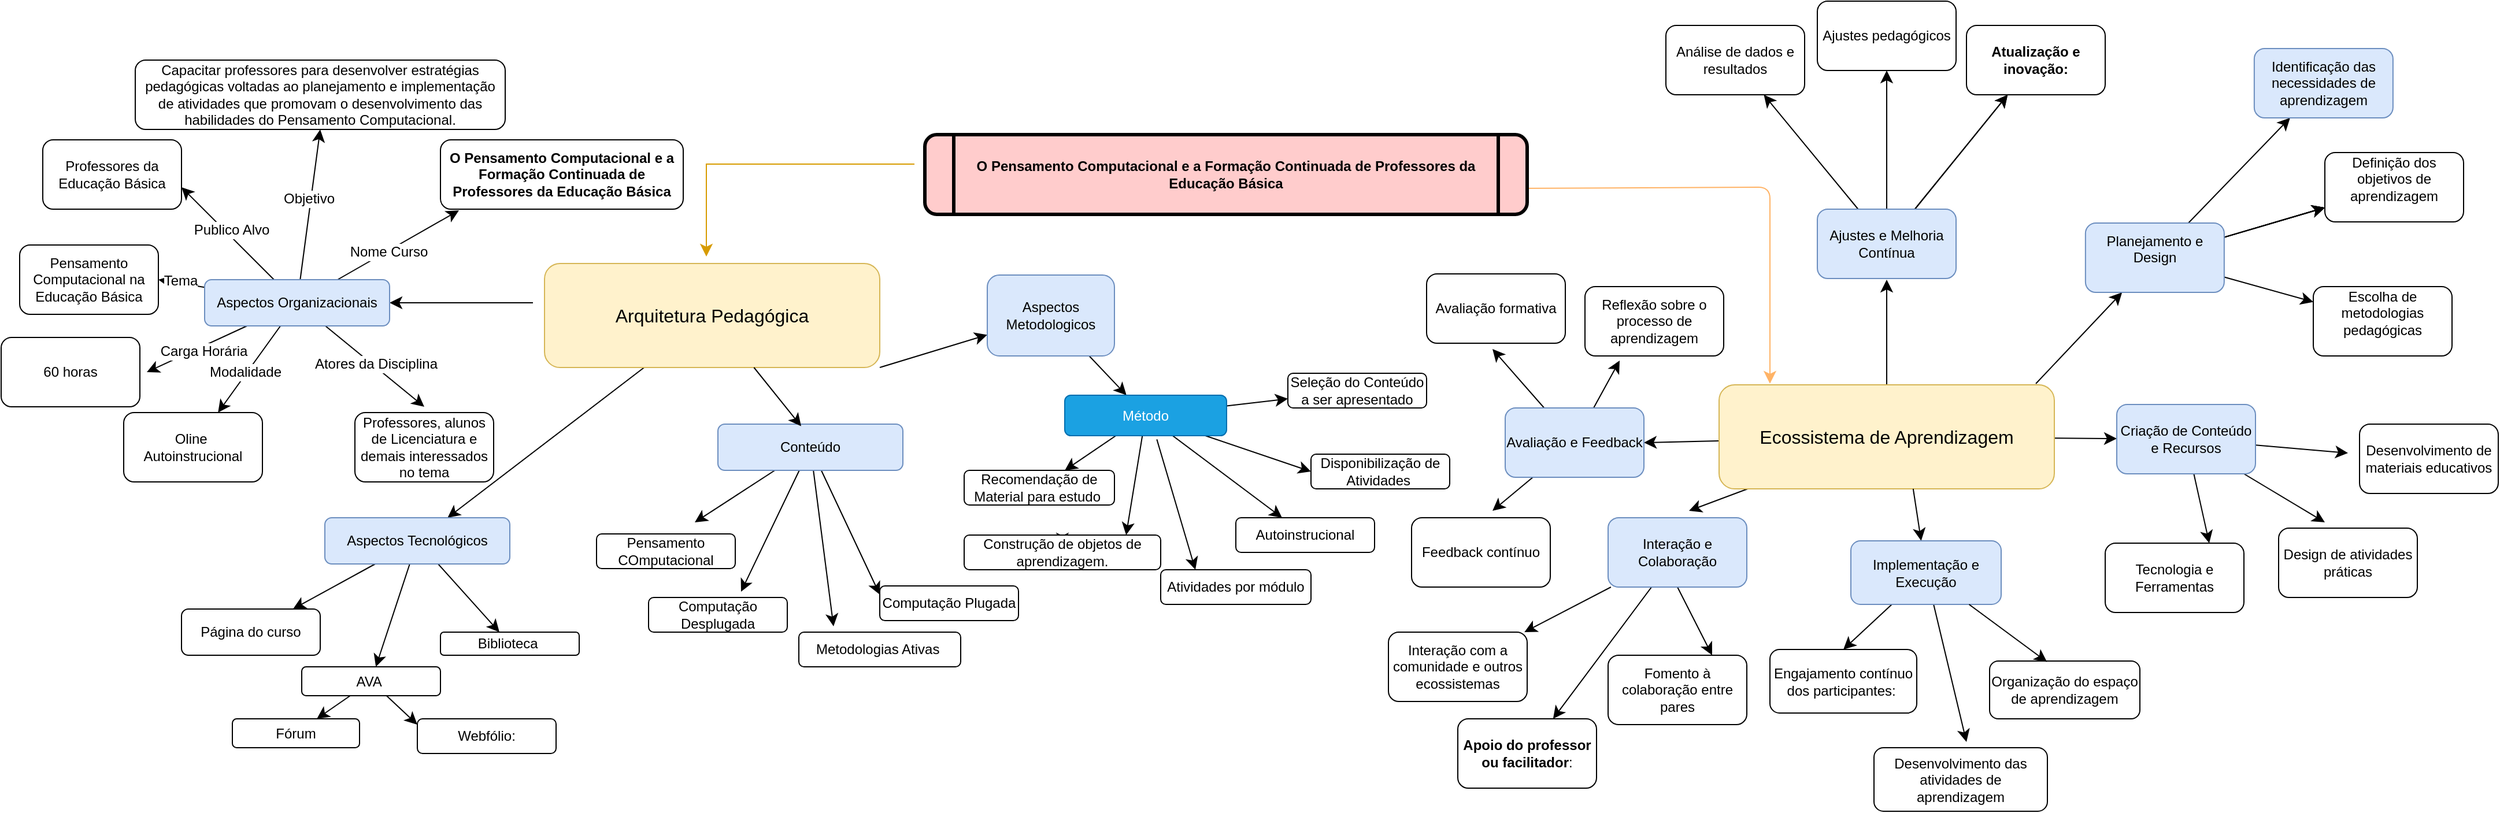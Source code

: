 <mxfile version="25.0.3">
  <diagram name="Page-1" id="c7558073-3199-34d8-9f00-42111426c3f3">
    <mxGraphModel dx="2702" dy="1741" grid="1" gridSize="10" guides="1" tooltips="1" connect="1" arrows="1" fold="1" page="1" pageScale="1" pageWidth="826" pageHeight="1169" background="none" math="0" shadow="0">
      <root>
        <mxCell id="0" />
        <mxCell id="1" parent="0" />
        <mxCell id="SkKkJVJDw8LlTHJwV8wK-248" style="edgeStyle=none;curved=0;rounded=1;orthogonalLoop=1;jettySize=auto;html=1;fontSize=12;startSize=8;endSize=8;jumpSize=15;strokeColor=#FFB366;" edge="1" parent="1">
          <mxGeometry relative="1" as="geometry">
            <mxPoint x="580" y="-570" as="targetPoint" />
            <mxPoint x="360" y="-739" as="sourcePoint" />
            <Array as="points">
              <mxPoint x="580" y="-740" />
            </Array>
          </mxGeometry>
        </mxCell>
        <mxCell id="SkKkJVJDw8LlTHJwV8wK-280" style="edgeStyle=none;curved=0;rounded=0;orthogonalLoop=1;jettySize=auto;html=1;fontSize=12;startSize=8;endSize=8;fillColor=#ffe6cc;strokeColor=#D79B00;jumpSize=15;" edge="1" parent="1">
          <mxGeometry relative="1" as="geometry">
            <mxPoint x="-340" y="-680" as="targetPoint" />
            <mxPoint x="-160" y="-760" as="sourcePoint" />
            <Array as="points">
              <mxPoint x="-340" y="-760" />
            </Array>
          </mxGeometry>
        </mxCell>
        <mxCell id="5" value="O Pensamento Computacional e a Formação Continuada de Professores da Educação Básica" style="shape=process;whiteSpace=wrap;align=center;verticalAlign=middle;size=0.048;fontStyle=1;strokeWidth=3;fillColor=#FFCCCC;rounded=1;" parent="1" vertex="1">
          <mxGeometry x="-151" y="-785.5" width="521" height="69" as="geometry" />
        </mxCell>
        <mxCell id="SkKkJVJDw8LlTHJwV8wK-193" style="edgeStyle=none;curved=1;rounded=1;orthogonalLoop=1;jettySize=auto;html=1;fontSize=12;startSize=8;endSize=8;" edge="1" parent="1" target="SkKkJVJDw8LlTHJwV8wK-194">
          <mxGeometry relative="1" as="geometry">
            <mxPoint x="912.93" y="-567" as="targetPoint" />
            <mxPoint x="810" y="-570" as="sourcePoint" />
          </mxGeometry>
        </mxCell>
        <mxCell id="SkKkJVJDw8LlTHJwV8wK-197" style="edgeStyle=none;curved=1;rounded=1;orthogonalLoop=1;jettySize=auto;html=1;fontSize=12;startSize=8;endSize=8;" edge="1" parent="1" source="SkKkJVJDw8LlTHJwV8wK-104" target="SkKkJVJDw8LlTHJwV8wK-198">
          <mxGeometry relative="1" as="geometry">
            <mxPoint x="780" y="-417" as="targetPoint" />
          </mxGeometry>
        </mxCell>
        <mxCell id="SkKkJVJDw8LlTHJwV8wK-201" style="edgeStyle=none;curved=1;rounded=1;orthogonalLoop=1;jettySize=auto;html=1;fontSize=12;startSize=8;endSize=8;entryX=1;entryY=0.5;entryDx=0;entryDy=0;" edge="1" parent="1" source="SkKkJVJDw8LlTHJwV8wK-104" target="SkKkJVJDw8LlTHJwV8wK-202">
          <mxGeometry relative="1" as="geometry">
            <mxPoint x="483" y="-498.87" as="targetPoint" />
          </mxGeometry>
        </mxCell>
        <mxCell id="SkKkJVJDw8LlTHJwV8wK-257" style="edgeStyle=none;curved=1;rounded=1;orthogonalLoop=1;jettySize=auto;html=1;fontSize=12;startSize=8;endSize=8;" edge="1" parent="1" source="SkKkJVJDw8LlTHJwV8wK-104">
          <mxGeometry relative="1" as="geometry">
            <mxPoint x="510" y="-460" as="targetPoint" />
          </mxGeometry>
        </mxCell>
        <mxCell id="SkKkJVJDw8LlTHJwV8wK-264" style="edgeStyle=none;curved=1;rounded=1;orthogonalLoop=1;jettySize=auto;html=1;fontSize=12;startSize=8;endSize=8;" edge="1" parent="1" source="SkKkJVJDw8LlTHJwV8wK-104">
          <mxGeometry relative="1" as="geometry">
            <mxPoint x="681" y="-660" as="targetPoint" />
          </mxGeometry>
        </mxCell>
        <mxCell id="SkKkJVJDw8LlTHJwV8wK-104" value="Ecossistema de Aprendizagem" style="text;strokeColor=#d6b656;fillColor=#fff2cc;html=1;align=center;verticalAlign=middle;whiteSpace=wrap;rounded=1;fontSize=16;" vertex="1" parent="1">
          <mxGeometry x="536" y="-569" width="290" height="90" as="geometry" />
        </mxCell>
        <mxCell id="SkKkJVJDw8LlTHJwV8wK-106" style="edgeStyle=none;curved=1;rounded=1;orthogonalLoop=1;jettySize=auto;html=1;fontSize=12;startSize=8;endSize=8;exitX=1;exitY=1;exitDx=0;exitDy=0;" edge="1" parent="1" source="SkKkJVJDw8LlTHJwV8wK-105" target="SkKkJVJDw8LlTHJwV8wK-107">
          <mxGeometry relative="1" as="geometry">
            <mxPoint x="-100" y="-460" as="targetPoint" />
            <mxPoint x="-26.842" y="-530" as="sourcePoint" />
          </mxGeometry>
        </mxCell>
        <mxCell id="SkKkJVJDw8LlTHJwV8wK-111" value="" style="edgeStyle=none;curved=1;rounded=1;orthogonalLoop=1;jettySize=auto;html=1;fontSize=12;startSize=8;endSize=8;" edge="1" parent="1" target="SkKkJVJDw8LlTHJwV8wK-108">
          <mxGeometry relative="1" as="geometry">
            <mxPoint x="-490" y="-640" as="sourcePoint" />
          </mxGeometry>
        </mxCell>
        <mxCell id="SkKkJVJDw8LlTHJwV8wK-191" style="edgeStyle=none;curved=1;rounded=1;orthogonalLoop=1;jettySize=auto;html=1;fontSize=12;startSize=8;endSize=8;" edge="1" parent="1" source="SkKkJVJDw8LlTHJwV8wK-105" target="SkKkJVJDw8LlTHJwV8wK-109">
          <mxGeometry relative="1" as="geometry">
            <mxPoint x="-460" y="-480" as="targetPoint" />
          </mxGeometry>
        </mxCell>
        <mxCell id="SkKkJVJDw8LlTHJwV8wK-105" value="Arquitetura Pedagógica" style="text;strokeColor=#d6b656;fillColor=#fff2cc;html=1;align=center;verticalAlign=middle;whiteSpace=wrap;rounded=1;fontSize=16;" vertex="1" parent="1">
          <mxGeometry x="-480" y="-674" width="290" height="90" as="geometry" />
        </mxCell>
        <mxCell id="SkKkJVJDw8LlTHJwV8wK-114" value="" style="edgeStyle=none;curved=1;rounded=1;orthogonalLoop=1;jettySize=auto;html=1;fontSize=12;startSize=8;endSize=8;" edge="1" parent="1" source="SkKkJVJDw8LlTHJwV8wK-107" target="SkKkJVJDw8LlTHJwV8wK-113">
          <mxGeometry relative="1" as="geometry" />
        </mxCell>
        <mxCell id="SkKkJVJDw8LlTHJwV8wK-107" value="Aspectos Metodologicos" style="rounded=1;whiteSpace=wrap;html=1;fillColor=#dae8fc;strokeColor=#6c8ebf;" vertex="1" parent="1">
          <mxGeometry x="-97" y="-664" width="110" height="70" as="geometry" />
        </mxCell>
        <mxCell id="SkKkJVJDw8LlTHJwV8wK-145" style="edgeStyle=none;curved=1;rounded=1;orthogonalLoop=1;jettySize=auto;html=1;fontSize=12;startSize=8;endSize=8;entryX=0.5;entryY=1;entryDx=0;entryDy=0;" edge="1" parent="1" source="SkKkJVJDw8LlTHJwV8wK-108" target="SkKkJVJDw8LlTHJwV8wK-146">
          <mxGeometry relative="1" as="geometry">
            <mxPoint x="-594" y="-780" as="targetPoint" />
          </mxGeometry>
        </mxCell>
        <mxCell id="SkKkJVJDw8LlTHJwV8wK-147" value="Objetivo" style="edgeLabel;html=1;align=center;verticalAlign=middle;resizable=0;points=[];fontSize=12;rounded=1;" vertex="1" connectable="0" parent="SkKkJVJDw8LlTHJwV8wK-145">
          <mxGeometry x="0.082" y="2" relative="1" as="geometry">
            <mxPoint as="offset" />
          </mxGeometry>
        </mxCell>
        <mxCell id="SkKkJVJDw8LlTHJwV8wK-148" style="edgeStyle=none;curved=1;rounded=1;orthogonalLoop=1;jettySize=auto;html=1;fontSize=12;startSize=8;endSize=8;" edge="1" parent="1" source="SkKkJVJDw8LlTHJwV8wK-108">
          <mxGeometry relative="1" as="geometry">
            <mxPoint x="-554" y="-720" as="targetPoint" />
          </mxGeometry>
        </mxCell>
        <mxCell id="SkKkJVJDw8LlTHJwV8wK-151" value="Nome Curso" style="edgeLabel;html=1;align=center;verticalAlign=middle;resizable=0;points=[];fontSize=12;rounded=1;" vertex="1" connectable="0" parent="SkKkJVJDw8LlTHJwV8wK-148">
          <mxGeometry x="-0.169" y="-1" relative="1" as="geometry">
            <mxPoint as="offset" />
          </mxGeometry>
        </mxCell>
        <mxCell id="SkKkJVJDw8LlTHJwV8wK-152" style="edgeStyle=none;curved=1;rounded=1;orthogonalLoop=1;jettySize=auto;html=1;fontSize=12;startSize=8;endSize=8;" edge="1" parent="1" source="SkKkJVJDw8LlTHJwV8wK-108">
          <mxGeometry relative="1" as="geometry">
            <mxPoint x="-794" y="-740" as="targetPoint" />
          </mxGeometry>
        </mxCell>
        <mxCell id="SkKkJVJDw8LlTHJwV8wK-153" value="Publico Alvo" style="edgeLabel;html=1;align=center;verticalAlign=middle;resizable=0;points=[];fontSize=12;rounded=1;" vertex="1" connectable="0" parent="SkKkJVJDw8LlTHJwV8wK-152">
          <mxGeometry x="-0.003" y="-4" relative="1" as="geometry">
            <mxPoint as="offset" />
          </mxGeometry>
        </mxCell>
        <mxCell id="SkKkJVJDw8LlTHJwV8wK-155" style="edgeStyle=none;curved=1;rounded=1;orthogonalLoop=1;jettySize=auto;html=1;fontSize=12;startSize=8;endSize=8;" edge="1" parent="1" source="SkKkJVJDw8LlTHJwV8wK-108">
          <mxGeometry relative="1" as="geometry">
            <mxPoint x="-824" y="-580" as="targetPoint" />
          </mxGeometry>
        </mxCell>
        <mxCell id="SkKkJVJDw8LlTHJwV8wK-156" value="Carga Horária" style="edgeLabel;html=1;align=center;verticalAlign=middle;resizable=0;points=[];fontSize=12;rounded=1;" vertex="1" connectable="0" parent="SkKkJVJDw8LlTHJwV8wK-155">
          <mxGeometry x="-0.085" y="4" relative="1" as="geometry">
            <mxPoint as="offset" />
          </mxGeometry>
        </mxCell>
        <mxCell id="SkKkJVJDw8LlTHJwV8wK-158" style="edgeStyle=none;curved=1;rounded=1;orthogonalLoop=1;jettySize=auto;html=1;fontSize=12;startSize=8;endSize=8;" edge="1" parent="1" source="SkKkJVJDw8LlTHJwV8wK-108" target="SkKkJVJDw8LlTHJwV8wK-159">
          <mxGeometry relative="1" as="geometry">
            <mxPoint x="-814" y="-540" as="targetPoint" />
          </mxGeometry>
        </mxCell>
        <mxCell id="SkKkJVJDw8LlTHJwV8wK-160" value="Modalidade" style="edgeLabel;html=1;align=center;verticalAlign=middle;resizable=0;points=[];fontSize=12;rounded=1;" vertex="1" connectable="0" parent="SkKkJVJDw8LlTHJwV8wK-158">
          <mxGeometry x="0.087" y="-2" relative="1" as="geometry">
            <mxPoint as="offset" />
          </mxGeometry>
        </mxCell>
        <mxCell id="SkKkJVJDw8LlTHJwV8wK-161" style="edgeStyle=none;curved=1;rounded=1;orthogonalLoop=1;jettySize=auto;html=1;fontSize=12;startSize=8;endSize=8;" edge="1" parent="1" source="SkKkJVJDw8LlTHJwV8wK-108">
          <mxGeometry relative="1" as="geometry">
            <mxPoint x="-584" y="-550" as="targetPoint" />
          </mxGeometry>
        </mxCell>
        <mxCell id="SkKkJVJDw8LlTHJwV8wK-162" value="Atores da Disciplina" style="edgeLabel;html=1;align=center;verticalAlign=middle;resizable=0;points=[];fontSize=12;rounded=1;" vertex="1" connectable="0" parent="SkKkJVJDw8LlTHJwV8wK-161">
          <mxGeometry x="-0.018" y="2" relative="1" as="geometry">
            <mxPoint as="offset" />
          </mxGeometry>
        </mxCell>
        <mxCell id="SkKkJVJDw8LlTHJwV8wK-166" style="edgeStyle=none;curved=1;rounded=1;orthogonalLoop=1;jettySize=auto;html=1;fontSize=12;startSize=8;endSize=8;entryX=1;entryY=0.5;entryDx=0;entryDy=0;" edge="1" parent="1" source="SkKkJVJDw8LlTHJwV8wK-108" target="SkKkJVJDw8LlTHJwV8wK-168">
          <mxGeometry relative="1" as="geometry">
            <mxPoint x="-814" y="-680" as="targetPoint" />
          </mxGeometry>
        </mxCell>
        <mxCell id="SkKkJVJDw8LlTHJwV8wK-167" value="Tema" style="edgeLabel;html=1;align=center;verticalAlign=middle;resizable=0;points=[];fontSize=12;rounded=1;" vertex="1" connectable="0" parent="SkKkJVJDw8LlTHJwV8wK-166">
          <mxGeometry x="0.093" y="-2" relative="1" as="geometry">
            <mxPoint as="offset" />
          </mxGeometry>
        </mxCell>
        <mxCell id="SkKkJVJDw8LlTHJwV8wK-108" value="Aspectos Organizacionais" style="rounded=1;whiteSpace=wrap;html=1;fillColor=#dae8fc;strokeColor=#6c8ebf;" vertex="1" parent="1">
          <mxGeometry x="-774" y="-660" width="160" height="40" as="geometry" />
        </mxCell>
        <mxCell id="SkKkJVJDw8LlTHJwV8wK-175" value="" style="edgeStyle=none;curved=1;rounded=1;orthogonalLoop=1;jettySize=auto;html=1;fontSize=12;startSize=8;endSize=8;" edge="1" parent="1" source="SkKkJVJDw8LlTHJwV8wK-109" target="SkKkJVJDw8LlTHJwV8wK-174">
          <mxGeometry relative="1" as="geometry" />
        </mxCell>
        <mxCell id="SkKkJVJDw8LlTHJwV8wK-181" style="edgeStyle=none;curved=1;rounded=1;orthogonalLoop=1;jettySize=auto;html=1;fontSize=12;startSize=8;endSize=8;" edge="1" parent="1" source="SkKkJVJDw8LlTHJwV8wK-109" target="SkKkJVJDw8LlTHJwV8wK-182">
          <mxGeometry relative="1" as="geometry">
            <mxPoint x="-440" y="-369" as="targetPoint" />
          </mxGeometry>
        </mxCell>
        <mxCell id="SkKkJVJDw8LlTHJwV8wK-183" style="edgeStyle=none;curved=1;rounded=1;orthogonalLoop=1;jettySize=auto;html=1;fontSize=12;startSize=8;endSize=8;" edge="1" parent="1" source="SkKkJVJDw8LlTHJwV8wK-109" target="SkKkJVJDw8LlTHJwV8wK-184">
          <mxGeometry relative="1" as="geometry">
            <mxPoint x="-720" y="-409" as="targetPoint" />
          </mxGeometry>
        </mxCell>
        <mxCell id="SkKkJVJDw8LlTHJwV8wK-109" value="Aspectos Tecnológicos" style="rounded=1;whiteSpace=wrap;html=1;fillColor=#dae8fc;strokeColor=#6c8ebf;" vertex="1" parent="1">
          <mxGeometry x="-670" y="-454" width="160" height="40" as="geometry" />
        </mxCell>
        <mxCell id="SkKkJVJDw8LlTHJwV8wK-131" value="" style="edgeStyle=none;curved=1;rounded=1;orthogonalLoop=1;jettySize=auto;html=1;fontSize=12;startSize=8;endSize=8;" edge="1" parent="1" source="SkKkJVJDw8LlTHJwV8wK-110">
          <mxGeometry relative="1" as="geometry">
            <mxPoint x="-350" y="-450" as="targetPoint" />
          </mxGeometry>
        </mxCell>
        <mxCell id="SkKkJVJDw8LlTHJwV8wK-140" style="edgeStyle=none;curved=1;rounded=1;orthogonalLoop=1;jettySize=auto;html=1;fontSize=12;startSize=8;endSize=8;" edge="1" parent="1" source="SkKkJVJDw8LlTHJwV8wK-110">
          <mxGeometry relative="1" as="geometry">
            <mxPoint x="-230" y="-360" as="targetPoint" />
          </mxGeometry>
        </mxCell>
        <mxCell id="SkKkJVJDw8LlTHJwV8wK-141" style="edgeStyle=none;curved=1;rounded=1;orthogonalLoop=1;jettySize=auto;html=1;fontSize=12;startSize=8;endSize=8;" edge="1" parent="1" source="SkKkJVJDw8LlTHJwV8wK-110">
          <mxGeometry relative="1" as="geometry">
            <mxPoint x="-310" y="-390" as="targetPoint" />
          </mxGeometry>
        </mxCell>
        <mxCell id="SkKkJVJDw8LlTHJwV8wK-143" style="edgeStyle=none;curved=1;rounded=1;orthogonalLoop=1;jettySize=auto;html=1;entryX=0;entryY=0.25;entryDx=0;entryDy=0;fontSize=12;startSize=8;endSize=8;" edge="1" parent="1" source="SkKkJVJDw8LlTHJwV8wK-110" target="SkKkJVJDw8LlTHJwV8wK-133">
          <mxGeometry relative="1" as="geometry" />
        </mxCell>
        <mxCell id="SkKkJVJDw8LlTHJwV8wK-110" value="Conteúdo" style="rounded=1;whiteSpace=wrap;html=1;fillColor=#dae8fc;strokeColor=#6c8ebf;" vertex="1" parent="1">
          <mxGeometry x="-330" y="-535" width="160" height="40" as="geometry" />
        </mxCell>
        <mxCell id="SkKkJVJDw8LlTHJwV8wK-116" value="" style="edgeStyle=none;curved=1;rounded=1;orthogonalLoop=1;jettySize=auto;html=1;fontSize=12;startSize=8;endSize=8;" edge="1" parent="1" source="SkKkJVJDw8LlTHJwV8wK-113" target="SkKkJVJDw8LlTHJwV8wK-115">
          <mxGeometry relative="1" as="geometry" />
        </mxCell>
        <mxCell id="SkKkJVJDw8LlTHJwV8wK-121" value="" style="edgeStyle=none;curved=1;rounded=1;orthogonalLoop=1;jettySize=auto;html=1;fontSize=12;startSize=8;endSize=8;" edge="1" parent="1" source="SkKkJVJDw8LlTHJwV8wK-113" target="SkKkJVJDw8LlTHJwV8wK-120">
          <mxGeometry relative="1" as="geometry" />
        </mxCell>
        <mxCell id="SkKkJVJDw8LlTHJwV8wK-123" value="" style="edgeStyle=none;curved=1;rounded=1;orthogonalLoop=1;jettySize=auto;html=1;fontSize=12;startSize=8;endSize=8;" edge="1" parent="1" source="SkKkJVJDw8LlTHJwV8wK-113" target="SkKkJVJDw8LlTHJwV8wK-122">
          <mxGeometry relative="1" as="geometry" />
        </mxCell>
        <mxCell id="SkKkJVJDw8LlTHJwV8wK-124" style="edgeStyle=none;curved=1;rounded=1;orthogonalLoop=1;jettySize=auto;html=1;fontSize=12;startSize=8;endSize=8;exitX=0.569;exitY=1.091;exitDx=0;exitDy=0;exitPerimeter=0;" edge="1" parent="1" source="SkKkJVJDw8LlTHJwV8wK-113">
          <mxGeometry relative="1" as="geometry">
            <mxPoint x="83" y="-409" as="targetPoint" />
          </mxGeometry>
        </mxCell>
        <mxCell id="SkKkJVJDw8LlTHJwV8wK-139" style="edgeStyle=none;curved=1;rounded=1;orthogonalLoop=1;jettySize=auto;html=1;entryX=0;entryY=0.5;entryDx=0;entryDy=0;fontSize=12;startSize=8;endSize=8;" edge="1" parent="1" source="SkKkJVJDw8LlTHJwV8wK-113" target="SkKkJVJDw8LlTHJwV8wK-117">
          <mxGeometry relative="1" as="geometry" />
        </mxCell>
        <mxCell id="SkKkJVJDw8LlTHJwV8wK-171" style="edgeStyle=none;curved=1;rounded=1;orthogonalLoop=1;jettySize=auto;html=1;fontSize=12;startSize=8;endSize=8;entryX=0.824;entryY=0;entryDx=0;entryDy=0;entryPerimeter=0;" edge="1" parent="1" source="SkKkJVJDw8LlTHJwV8wK-113" target="SkKkJVJDw8LlTHJwV8wK-173">
          <mxGeometry relative="1" as="geometry">
            <mxPoint x="-27" y="-369" as="targetPoint" />
          </mxGeometry>
        </mxCell>
        <mxCell id="SkKkJVJDw8LlTHJwV8wK-113" value="Método" style="whiteSpace=wrap;html=1;rounded=1;fillColor=#1ba1e2;strokeColor=#006EAF;fontColor=#ffffff;" vertex="1" parent="1">
          <mxGeometry x="-30" y="-560" width="140" height="35" as="geometry" />
        </mxCell>
        <mxCell id="SkKkJVJDw8LlTHJwV8wK-115" value="Autoinstrucional" style="whiteSpace=wrap;html=1;rounded=1;" vertex="1" parent="1">
          <mxGeometry x="118" y="-454" width="120" height="30" as="geometry" />
        </mxCell>
        <mxCell id="SkKkJVJDw8LlTHJwV8wK-117" value="Disponibilização de Atividades&amp;nbsp;" style="whiteSpace=wrap;html=1;rounded=1;" vertex="1" parent="1">
          <mxGeometry x="183" y="-509" width="120" height="30" as="geometry" />
        </mxCell>
        <mxCell id="SkKkJVJDw8LlTHJwV8wK-120" value="Seleção do Conteúdo a ser apresentado" style="whiteSpace=wrap;html=1;rounded=1;" vertex="1" parent="1">
          <mxGeometry x="163" y="-579" width="120" height="30" as="geometry" />
        </mxCell>
        <mxCell id="SkKkJVJDw8LlTHJwV8wK-122" value="Recomendação de Material para estudo&amp;nbsp;" style="whiteSpace=wrap;html=1;rounded=1;" vertex="1" parent="1">
          <mxGeometry x="-117" y="-495" width="130" height="30" as="geometry" />
        </mxCell>
        <mxCell id="SkKkJVJDw8LlTHJwV8wK-125" value="Atividades por módulo" style="whiteSpace=wrap;html=1;rounded=1;" vertex="1" parent="1">
          <mxGeometry x="53" y="-409" width="130" height="30" as="geometry" />
        </mxCell>
        <mxCell id="SkKkJVJDw8LlTHJwV8wK-126" style="edgeStyle=none;curved=1;rounded=1;orthogonalLoop=1;jettySize=auto;html=1;exitX=0.75;exitY=1;exitDx=0;exitDy=0;fontSize=12;startSize=8;endSize=8;" edge="1" parent="1" source="SkKkJVJDw8LlTHJwV8wK-122" target="SkKkJVJDw8LlTHJwV8wK-122">
          <mxGeometry relative="1" as="geometry" />
        </mxCell>
        <mxCell id="SkKkJVJDw8LlTHJwV8wK-128" value="Pensamento COmputacional" style="whiteSpace=wrap;html=1;rounded=1;" vertex="1" parent="1">
          <mxGeometry x="-435" y="-440" width="120" height="30" as="geometry" />
        </mxCell>
        <mxCell id="SkKkJVJDw8LlTHJwV8wK-133" value="Computação Plugada" style="whiteSpace=wrap;html=1;rounded=1;" vertex="1" parent="1">
          <mxGeometry x="-190" y="-395" width="120" height="30" as="geometry" />
        </mxCell>
        <mxCell id="SkKkJVJDw8LlTHJwV8wK-137" value="Metodologias Ativas&amp;nbsp;" style="whiteSpace=wrap;html=1;rounded=1;" vertex="1" parent="1">
          <mxGeometry x="-260" y="-355" width="140" height="30" as="geometry" />
        </mxCell>
        <mxCell id="SkKkJVJDw8LlTHJwV8wK-142" value="Computação Desplugada" style="whiteSpace=wrap;html=1;rounded=1;" vertex="1" parent="1">
          <mxGeometry x="-390" y="-385" width="120" height="30" as="geometry" />
        </mxCell>
        <mxCell id="SkKkJVJDw8LlTHJwV8wK-146" value="Capacitar professores para desenvolver estratégias pedagógicas voltadas ao planejamento e implementação de atividades que promovam o desenvolvimento das habilidades do Pensamento Computacional." style="rounded=1;whiteSpace=wrap;html=1;" vertex="1" parent="1">
          <mxGeometry x="-834" y="-850" width="320" height="60" as="geometry" />
        </mxCell>
        <mxCell id="SkKkJVJDw8LlTHJwV8wK-150" value="&lt;span style=&quot;font-weight: 700;&quot;&gt;O Pensamento Computacional e a Formação Continuada de Professores da Educação Básica&lt;/span&gt;" style="rounded=1;whiteSpace=wrap;html=1;" vertex="1" parent="1">
          <mxGeometry x="-570" y="-781" width="210" height="60" as="geometry" />
        </mxCell>
        <mxCell id="SkKkJVJDw8LlTHJwV8wK-154" value="Professores da Educação Básica" style="rounded=1;whiteSpace=wrap;html=1;" vertex="1" parent="1">
          <mxGeometry x="-914" y="-781" width="120" height="60" as="geometry" />
        </mxCell>
        <mxCell id="SkKkJVJDw8LlTHJwV8wK-157" value="60 horas" style="rounded=1;whiteSpace=wrap;html=1;" vertex="1" parent="1">
          <mxGeometry x="-950" y="-610" width="120" height="60" as="geometry" />
        </mxCell>
        <mxCell id="SkKkJVJDw8LlTHJwV8wK-159" value="Oline&amp;nbsp; Autoinstrucional" style="rounded=1;whiteSpace=wrap;html=1;" vertex="1" parent="1">
          <mxGeometry x="-844" y="-545" width="120" height="60" as="geometry" />
        </mxCell>
        <mxCell id="SkKkJVJDw8LlTHJwV8wK-165" value="Professores, alunos de Licenciatura e demais interessados no tema" style="rounded=1;whiteSpace=wrap;html=1;" vertex="1" parent="1">
          <mxGeometry x="-644" y="-545" width="120" height="60" as="geometry" />
        </mxCell>
        <mxCell id="SkKkJVJDw8LlTHJwV8wK-168" value="Pensamento Computacional na Educação Básica" style="rounded=1;whiteSpace=wrap;html=1;" vertex="1" parent="1">
          <mxGeometry x="-934" y="-690" width="120" height="60" as="geometry" />
        </mxCell>
        <mxCell id="SkKkJVJDw8LlTHJwV8wK-185" style="edgeStyle=none;curved=1;rounded=1;orthogonalLoop=1;jettySize=auto;html=1;exitX=0.5;exitY=0;exitDx=0;exitDy=0;fontSize=12;startSize=8;endSize=8;" edge="1" parent="1" source="SkKkJVJDw8LlTHJwV8wK-173">
          <mxGeometry relative="1" as="geometry">
            <mxPoint x="-32" y="-430" as="targetPoint" />
          </mxGeometry>
        </mxCell>
        <mxCell id="SkKkJVJDw8LlTHJwV8wK-173" value="Construção de objetos de aprendizagem." style="rounded=1;whiteSpace=wrap;html=1;" vertex="1" parent="1">
          <mxGeometry x="-117" y="-439" width="170" height="30" as="geometry" />
        </mxCell>
        <mxCell id="SkKkJVJDw8LlTHJwV8wK-178" style="edgeStyle=none;curved=1;rounded=1;orthogonalLoop=1;jettySize=auto;html=1;fontSize=12;startSize=8;endSize=8;" edge="1" parent="1" source="SkKkJVJDw8LlTHJwV8wK-174">
          <mxGeometry relative="1" as="geometry">
            <mxPoint x="-590" y="-275" as="targetPoint" />
          </mxGeometry>
        </mxCell>
        <mxCell id="SkKkJVJDw8LlTHJwV8wK-179" style="edgeStyle=none;curved=1;rounded=1;orthogonalLoop=1;jettySize=auto;html=1;fontSize=12;startSize=8;endSize=8;" edge="1" parent="1" source="SkKkJVJDw8LlTHJwV8wK-174" target="SkKkJVJDw8LlTHJwV8wK-180">
          <mxGeometry relative="1" as="geometry">
            <mxPoint x="-680" y="-265" as="targetPoint" />
          </mxGeometry>
        </mxCell>
        <mxCell id="SkKkJVJDw8LlTHJwV8wK-174" value="AVA&amp;nbsp;" style="whiteSpace=wrap;html=1;rounded=1;" vertex="1" parent="1">
          <mxGeometry x="-690" y="-325" width="120" height="25" as="geometry" />
        </mxCell>
        <mxCell id="SkKkJVJDw8LlTHJwV8wK-177" value="Webfólio:" style="rounded=1;whiteSpace=wrap;html=1;" vertex="1" parent="1">
          <mxGeometry x="-590" y="-280" width="120" height="30" as="geometry" />
        </mxCell>
        <mxCell id="SkKkJVJDw8LlTHJwV8wK-180" value="Fórum" style="rounded=1;whiteSpace=wrap;html=1;" vertex="1" parent="1">
          <mxGeometry x="-750" y="-280" width="110" height="25" as="geometry" />
        </mxCell>
        <mxCell id="SkKkJVJDw8LlTHJwV8wK-182" value="Biblioteca&amp;nbsp;" style="rounded=1;whiteSpace=wrap;html=1;" vertex="1" parent="1">
          <mxGeometry x="-570" y="-355" width="120" height="20" as="geometry" />
        </mxCell>
        <mxCell id="SkKkJVJDw8LlTHJwV8wK-184" value="Página do curso" style="rounded=1;whiteSpace=wrap;html=1;" vertex="1" parent="1">
          <mxGeometry x="-794" y="-375" width="120" height="40" as="geometry" />
        </mxCell>
        <mxCell id="SkKkJVJDw8LlTHJwV8wK-190" style="edgeStyle=none;curved=1;rounded=1;orthogonalLoop=1;jettySize=auto;html=1;entryX=0.45;entryY=0.045;entryDx=0;entryDy=0;entryPerimeter=0;fontSize=12;startSize=8;endSize=8;" edge="1" parent="1" source="SkKkJVJDw8LlTHJwV8wK-105" target="SkKkJVJDw8LlTHJwV8wK-110">
          <mxGeometry relative="1" as="geometry" />
        </mxCell>
        <mxCell id="SkKkJVJDw8LlTHJwV8wK-209" style="edgeStyle=none;curved=1;rounded=1;orthogonalLoop=1;jettySize=auto;html=1;fontSize=12;startSize=8;endSize=8;" edge="1" parent="1" source="SkKkJVJDw8LlTHJwV8wK-194" target="SkKkJVJDw8LlTHJwV8wK-210">
          <mxGeometry relative="1" as="geometry">
            <mxPoint x="958.93" y="-554" as="targetPoint" />
          </mxGeometry>
        </mxCell>
        <mxCell id="SkKkJVJDw8LlTHJwV8wK-274" value="" style="edgeStyle=none;curved=1;rounded=1;orthogonalLoop=1;jettySize=auto;html=1;fontSize=12;startSize=8;endSize=8;" edge="1" parent="1" source="SkKkJVJDw8LlTHJwV8wK-194" target="SkKkJVJDw8LlTHJwV8wK-273">
          <mxGeometry relative="1" as="geometry" />
        </mxCell>
        <mxCell id="SkKkJVJDw8LlTHJwV8wK-275" value="" style="edgeStyle=none;curved=1;rounded=1;orthogonalLoop=1;jettySize=auto;html=1;fontSize=12;startSize=8;endSize=8;" edge="1" parent="1" source="SkKkJVJDw8LlTHJwV8wK-194" target="SkKkJVJDw8LlTHJwV8wK-208">
          <mxGeometry relative="1" as="geometry" />
        </mxCell>
        <mxCell id="SkKkJVJDw8LlTHJwV8wK-276" value="" style="edgeStyle=none;curved=1;rounded=1;orthogonalLoop=1;jettySize=auto;html=1;fontSize=12;startSize=8;endSize=8;" edge="1" parent="1" source="SkKkJVJDw8LlTHJwV8wK-194" target="SkKkJVJDw8LlTHJwV8wK-208">
          <mxGeometry relative="1" as="geometry" />
        </mxCell>
        <mxCell id="SkKkJVJDw8LlTHJwV8wK-277" value="" style="edgeStyle=none;curved=1;rounded=1;orthogonalLoop=1;jettySize=auto;html=1;fontSize=12;startSize=8;endSize=8;" edge="1" parent="1" source="SkKkJVJDw8LlTHJwV8wK-194" target="SkKkJVJDw8LlTHJwV8wK-208">
          <mxGeometry relative="1" as="geometry" />
        </mxCell>
        <mxCell id="SkKkJVJDw8LlTHJwV8wK-278" value="" style="edgeStyle=none;curved=1;rounded=1;orthogonalLoop=1;jettySize=auto;html=1;fontSize=12;startSize=8;endSize=8;" edge="1" parent="1" source="SkKkJVJDw8LlTHJwV8wK-194" target="SkKkJVJDw8LlTHJwV8wK-208">
          <mxGeometry relative="1" as="geometry" />
        </mxCell>
        <mxCell id="SkKkJVJDw8LlTHJwV8wK-194" value="&#xa;Planejamento e Design&#xa;&#xa;" style="rounded=1;whiteSpace=wrap;html=1;fillColor=#dae8fc;strokeColor=#6c8ebf;" vertex="1" parent="1">
          <mxGeometry x="852.93" y="-709" width="120" height="60" as="geometry" />
        </mxCell>
        <mxCell id="SkKkJVJDw8LlTHJwV8wK-237" style="edgeStyle=none;curved=1;rounded=1;orthogonalLoop=1;jettySize=auto;html=1;fontSize=12;startSize=8;endSize=8;exitX=0.5;exitY=1;exitDx=0;exitDy=0;entryX=0.75;entryY=0;entryDx=0;entryDy=0;" edge="1" parent="1" source="SkKkJVJDw8LlTHJwV8wK-196" target="SkKkJVJDw8LlTHJwV8wK-238">
          <mxGeometry relative="1" as="geometry">
            <mxPoint x="540" y="-277" as="targetPoint" />
          </mxGeometry>
        </mxCell>
        <mxCell id="SkKkJVJDw8LlTHJwV8wK-239" style="edgeStyle=none;curved=1;rounded=1;orthogonalLoop=1;jettySize=auto;html=1;fontSize=12;startSize=8;endSize=8;" edge="1" parent="1" source="SkKkJVJDw8LlTHJwV8wK-196" target="SkKkJVJDw8LlTHJwV8wK-240">
          <mxGeometry relative="1" as="geometry">
            <mxPoint x="240" y="-486" as="targetPoint" />
          </mxGeometry>
        </mxCell>
        <mxCell id="SkKkJVJDw8LlTHJwV8wK-241" style="edgeStyle=none;curved=1;rounded=1;orthogonalLoop=1;jettySize=auto;html=1;fontSize=12;startSize=8;endSize=8;" edge="1" parent="1" source="SkKkJVJDw8LlTHJwV8wK-196" target="SkKkJVJDw8LlTHJwV8wK-242">
          <mxGeometry relative="1" as="geometry">
            <mxPoint x="650" y="-396" as="targetPoint" />
          </mxGeometry>
        </mxCell>
        <mxCell id="SkKkJVJDw8LlTHJwV8wK-196" value="Interação e Colaboração" style="rounded=1;whiteSpace=wrap;html=1;fillColor=#dae8fc;strokeColor=#6c8ebf;" vertex="1" parent="1">
          <mxGeometry x="440" y="-454" width="120" height="60" as="geometry" />
        </mxCell>
        <mxCell id="SkKkJVJDw8LlTHJwV8wK-211" style="edgeStyle=none;curved=1;rounded=1;orthogonalLoop=1;jettySize=auto;html=1;fontSize=12;startSize=8;endSize=8;" edge="1" parent="1" source="SkKkJVJDw8LlTHJwV8wK-198">
          <mxGeometry relative="1" as="geometry">
            <mxPoint x="1080" y="-510" as="targetPoint" />
          </mxGeometry>
        </mxCell>
        <mxCell id="SkKkJVJDw8LlTHJwV8wK-229" style="edgeStyle=none;curved=1;rounded=1;orthogonalLoop=1;jettySize=auto;html=1;fontSize=12;startSize=8;endSize=8;" edge="1" parent="1" source="SkKkJVJDw8LlTHJwV8wK-198">
          <mxGeometry relative="1" as="geometry">
            <mxPoint x="1060" y="-450" as="targetPoint" />
          </mxGeometry>
        </mxCell>
        <mxCell id="SkKkJVJDw8LlTHJwV8wK-230" style="edgeStyle=none;curved=1;rounded=1;orthogonalLoop=1;jettySize=auto;html=1;entryX=0.75;entryY=0;entryDx=0;entryDy=0;fontSize=12;startSize=8;endSize=8;" edge="1" parent="1" source="SkKkJVJDw8LlTHJwV8wK-198" target="SkKkJVJDw8LlTHJwV8wK-218">
          <mxGeometry relative="1" as="geometry" />
        </mxCell>
        <mxCell id="SkKkJVJDw8LlTHJwV8wK-198" value="Criação de Conteúdo e Recursos" style="rounded=1;whiteSpace=wrap;html=1;fillColor=#dae8fc;strokeColor=#6c8ebf;" vertex="1" parent="1">
          <mxGeometry x="880" y="-552" width="120" height="60" as="geometry" />
        </mxCell>
        <mxCell id="SkKkJVJDw8LlTHJwV8wK-250" style="edgeStyle=none;curved=1;rounded=1;orthogonalLoop=1;jettySize=auto;html=1;fontSize=12;startSize=8;endSize=8;" edge="1" parent="1" source="SkKkJVJDw8LlTHJwV8wK-202">
          <mxGeometry relative="1" as="geometry">
            <mxPoint x="340" y="-600" as="targetPoint" />
          </mxGeometry>
        </mxCell>
        <mxCell id="SkKkJVJDw8LlTHJwV8wK-251" style="edgeStyle=none;curved=1;rounded=1;orthogonalLoop=1;jettySize=auto;html=1;fontSize=12;startSize=8;endSize=8;" edge="1" parent="1" source="SkKkJVJDw8LlTHJwV8wK-202">
          <mxGeometry relative="1" as="geometry">
            <mxPoint x="450" y="-590" as="targetPoint" />
          </mxGeometry>
        </mxCell>
        <mxCell id="SkKkJVJDw8LlTHJwV8wK-253" style="edgeStyle=none;curved=1;rounded=1;orthogonalLoop=1;jettySize=auto;html=1;fontSize=12;startSize=8;endSize=8;" edge="1" parent="1" source="SkKkJVJDw8LlTHJwV8wK-202">
          <mxGeometry relative="1" as="geometry">
            <mxPoint x="340" y="-460" as="targetPoint" />
          </mxGeometry>
        </mxCell>
        <mxCell id="SkKkJVJDw8LlTHJwV8wK-202" value="Avaliação e Feedback" style="rounded=1;whiteSpace=wrap;html=1;fillColor=#dae8fc;strokeColor=#6c8ebf;" vertex="1" parent="1">
          <mxGeometry x="351" y="-549" width="120" height="60" as="geometry" />
        </mxCell>
        <mxCell id="SkKkJVJDw8LlTHJwV8wK-208" value="&#xa;Definição dos objetivos de aprendizagem&#xa;&#xa;" style="rounded=1;whiteSpace=wrap;html=1;" vertex="1" parent="1">
          <mxGeometry x="1060" y="-770" width="120" height="60" as="geometry" />
        </mxCell>
        <mxCell id="SkKkJVJDw8LlTHJwV8wK-210" value="&#xa;Escolha de metodologias pedagógicas&#xa;&#xa;" style="rounded=1;whiteSpace=wrap;html=1;" vertex="1" parent="1">
          <mxGeometry x="1050" y="-654" width="120" height="60" as="geometry" />
        </mxCell>
        <mxCell id="SkKkJVJDw8LlTHJwV8wK-213" style="edgeStyle=none;curved=1;rounded=1;orthogonalLoop=1;jettySize=auto;html=1;exitX=0.25;exitY=1;exitDx=0;exitDy=0;fontSize=12;startSize=8;endSize=8;" edge="1" parent="1" source="SkKkJVJDw8LlTHJwV8wK-198" target="SkKkJVJDw8LlTHJwV8wK-198">
          <mxGeometry relative="1" as="geometry" />
        </mxCell>
        <mxCell id="SkKkJVJDw8LlTHJwV8wK-215" value="Desenvolvimento de materiais educativos" style="rounded=1;whiteSpace=wrap;html=1;" vertex="1" parent="1">
          <mxGeometry x="1090" y="-535" width="120" height="60" as="geometry" />
        </mxCell>
        <mxCell id="SkKkJVJDw8LlTHJwV8wK-217" value="Design de atividades práticas" style="rounded=1;whiteSpace=wrap;html=1;" vertex="1" parent="1">
          <mxGeometry x="1020" y="-445" width="120" height="60" as="geometry" />
        </mxCell>
        <mxCell id="SkKkJVJDw8LlTHJwV8wK-218" value="Tecnologia e Ferramentas" style="rounded=1;whiteSpace=wrap;html=1;" vertex="1" parent="1">
          <mxGeometry x="870" y="-432" width="120" height="60" as="geometry" />
        </mxCell>
        <mxCell id="SkKkJVJDw8LlTHJwV8wK-223" value="Organização do espaço de aprendizagem" style="rounded=1;whiteSpace=wrap;html=1;" vertex="1" parent="1">
          <mxGeometry x="770" y="-330" width="130" height="50" as="geometry" />
        </mxCell>
        <mxCell id="SkKkJVJDw8LlTHJwV8wK-235" value="Desenvolvimento das atividades de aprendizagem" style="rounded=1;whiteSpace=wrap;html=1;" vertex="1" parent="1">
          <mxGeometry x="670" y="-255" width="150" height="55" as="geometry" />
        </mxCell>
        <mxCell id="SkKkJVJDw8LlTHJwV8wK-236" value="Engajamento contínuo dos participantes:&amp;nbsp;" style="rounded=1;whiteSpace=wrap;html=1;" vertex="1" parent="1">
          <mxGeometry x="580" y="-340" width="127" height="55" as="geometry" />
        </mxCell>
        <mxCell id="SkKkJVJDw8LlTHJwV8wK-238" value="Fomento à colaboração entre pares" style="rounded=1;whiteSpace=wrap;html=1;" vertex="1" parent="1">
          <mxGeometry x="440" y="-335" width="120" height="60" as="geometry" />
        </mxCell>
        <mxCell id="SkKkJVJDw8LlTHJwV8wK-240" value="Interação com a comunidade e outros ecossistemas" style="rounded=1;whiteSpace=wrap;html=1;" vertex="1" parent="1">
          <mxGeometry x="250" y="-355" width="120" height="60" as="geometry" />
        </mxCell>
        <mxCell id="SkKkJVJDw8LlTHJwV8wK-242" value="&lt;strong&gt;Apoio do professor ou facilitador&lt;/strong&gt;:" style="rounded=1;whiteSpace=wrap;html=1;" vertex="1" parent="1">
          <mxGeometry x="310" y="-280" width="120" height="60" as="geometry" />
        </mxCell>
        <mxCell id="SkKkJVJDw8LlTHJwV8wK-243" value="" style="edgeStyle=none;curved=1;rounded=1;orthogonalLoop=1;jettySize=auto;html=1;fontSize=12;startSize=8;endSize=8;exitX=0.579;exitY=1;exitDx=0;exitDy=0;exitPerimeter=0;" edge="1" parent="1" source="SkKkJVJDw8LlTHJwV8wK-104" target="SkKkJVJDw8LlTHJwV8wK-200">
          <mxGeometry relative="1" as="geometry">
            <mxPoint x="720" y="-357" as="targetPoint" />
            <mxPoint x="708" y="-477" as="sourcePoint" />
          </mxGeometry>
        </mxCell>
        <mxCell id="SkKkJVJDw8LlTHJwV8wK-261" style="edgeStyle=none;curved=1;rounded=1;orthogonalLoop=1;jettySize=auto;html=1;entryX=0.5;entryY=0;entryDx=0;entryDy=0;fontSize=12;startSize=8;endSize=8;" edge="1" parent="1" source="SkKkJVJDw8LlTHJwV8wK-200" target="SkKkJVJDw8LlTHJwV8wK-236">
          <mxGeometry relative="1" as="geometry" />
        </mxCell>
        <mxCell id="SkKkJVJDw8LlTHJwV8wK-263" style="edgeStyle=none;curved=1;rounded=1;orthogonalLoop=1;jettySize=auto;html=1;fontSize=12;startSize=8;endSize=8;" edge="1" parent="1" source="SkKkJVJDw8LlTHJwV8wK-200">
          <mxGeometry relative="1" as="geometry">
            <mxPoint x="750" y="-260" as="targetPoint" />
          </mxGeometry>
        </mxCell>
        <mxCell id="SkKkJVJDw8LlTHJwV8wK-200" value="Implementação e Execução" style="rounded=1;whiteSpace=wrap;html=1;fillColor=#dae8fc;strokeColor=#6c8ebf;" vertex="1" parent="1">
          <mxGeometry x="650" y="-434" width="130" height="55" as="geometry" />
        </mxCell>
        <mxCell id="SkKkJVJDw8LlTHJwV8wK-246" value="Avaliação formativa" style="rounded=1;whiteSpace=wrap;html=1;" vertex="1" parent="1">
          <mxGeometry x="283" y="-665" width="120" height="60" as="geometry" />
        </mxCell>
        <mxCell id="SkKkJVJDw8LlTHJwV8wK-252" value="Reflexão sobre o processo de aprendizagem" style="rounded=1;whiteSpace=wrap;html=1;" vertex="1" parent="1">
          <mxGeometry x="420" y="-654" width="120" height="60" as="geometry" />
        </mxCell>
        <mxCell id="SkKkJVJDw8LlTHJwV8wK-254" value="Feedback contínuo" style="rounded=1;whiteSpace=wrap;html=1;" vertex="1" parent="1">
          <mxGeometry x="270" y="-454" width="120" height="60" as="geometry" />
        </mxCell>
        <mxCell id="SkKkJVJDw8LlTHJwV8wK-259" style="edgeStyle=none;curved=1;rounded=1;orthogonalLoop=1;jettySize=auto;html=1;exitX=0.75;exitY=1;exitDx=0;exitDy=0;fontSize=12;startSize=8;endSize=8;" edge="1" parent="1" source="SkKkJVJDw8LlTHJwV8wK-236" target="SkKkJVJDw8LlTHJwV8wK-236">
          <mxGeometry relative="1" as="geometry" />
        </mxCell>
        <mxCell id="SkKkJVJDw8LlTHJwV8wK-262" style="edgeStyle=none;curved=1;rounded=1;orthogonalLoop=1;jettySize=auto;html=1;entryX=0.382;entryY=0.016;entryDx=0;entryDy=0;entryPerimeter=0;fontSize=12;startSize=8;endSize=8;" edge="1" parent="1" source="SkKkJVJDw8LlTHJwV8wK-200" target="SkKkJVJDw8LlTHJwV8wK-223">
          <mxGeometry relative="1" as="geometry" />
        </mxCell>
        <mxCell id="SkKkJVJDw8LlTHJwV8wK-267" value="" style="edgeStyle=none;curved=1;rounded=1;orthogonalLoop=1;jettySize=auto;html=1;fontSize=12;startSize=8;endSize=8;" edge="1" parent="1" source="SkKkJVJDw8LlTHJwV8wK-265" target="SkKkJVJDw8LlTHJwV8wK-266">
          <mxGeometry relative="1" as="geometry" />
        </mxCell>
        <mxCell id="SkKkJVJDw8LlTHJwV8wK-268" value="" style="edgeStyle=none;curved=1;rounded=1;orthogonalLoop=1;jettySize=auto;html=1;fontSize=12;startSize=8;endSize=8;" edge="1" parent="1" source="SkKkJVJDw8LlTHJwV8wK-265" target="SkKkJVJDw8LlTHJwV8wK-266">
          <mxGeometry relative="1" as="geometry" />
        </mxCell>
        <mxCell id="SkKkJVJDw8LlTHJwV8wK-270" value="" style="edgeStyle=none;curved=1;rounded=1;orthogonalLoop=1;jettySize=auto;html=1;fontSize=12;startSize=8;endSize=8;" edge="1" parent="1" source="SkKkJVJDw8LlTHJwV8wK-265" target="SkKkJVJDw8LlTHJwV8wK-269">
          <mxGeometry relative="1" as="geometry" />
        </mxCell>
        <mxCell id="SkKkJVJDw8LlTHJwV8wK-272" value="" style="edgeStyle=none;curved=1;rounded=1;orthogonalLoop=1;jettySize=auto;html=1;fontSize=12;startSize=8;endSize=8;" edge="1" parent="1" source="SkKkJVJDw8LlTHJwV8wK-265" target="SkKkJVJDw8LlTHJwV8wK-271">
          <mxGeometry relative="1" as="geometry" />
        </mxCell>
        <mxCell id="SkKkJVJDw8LlTHJwV8wK-265" value="Ajustes e Melhoria Contínua" style="rounded=1;whiteSpace=wrap;html=1;fillColor=#dae8fc;strokeColor=#6c8ebf;" vertex="1" parent="1">
          <mxGeometry x="621" y="-721" width="120" height="60" as="geometry" />
        </mxCell>
        <mxCell id="SkKkJVJDw8LlTHJwV8wK-266" value="&lt;b&gt;Atualização e inovação:&lt;/b&gt;" style="whiteSpace=wrap;html=1;rounded=1;" vertex="1" parent="1">
          <mxGeometry x="750.0" y="-880" width="120" height="60" as="geometry" />
        </mxCell>
        <mxCell id="SkKkJVJDw8LlTHJwV8wK-269" value="Análise de dados e resultados" style="whiteSpace=wrap;html=1;rounded=1;" vertex="1" parent="1">
          <mxGeometry x="490" y="-880" width="120" height="60" as="geometry" />
        </mxCell>
        <mxCell id="SkKkJVJDw8LlTHJwV8wK-271" value="Ajustes pedagógicos" style="whiteSpace=wrap;html=1;rounded=1;" vertex="1" parent="1">
          <mxGeometry x="621" y="-901" width="120" height="60" as="geometry" />
        </mxCell>
        <mxCell id="SkKkJVJDw8LlTHJwV8wK-273" value="&lt;br&gt;Identificação das necessidades de aprendizagem&lt;div&gt;&lt;br&gt;&lt;/div&gt;" style="whiteSpace=wrap;html=1;fillColor=#dae8fc;strokeColor=#6c8ebf;rounded=1;" vertex="1" parent="1">
          <mxGeometry x="998.93" y="-860" width="120" height="60" as="geometry" />
        </mxCell>
      </root>
    </mxGraphModel>
  </diagram>
</mxfile>
